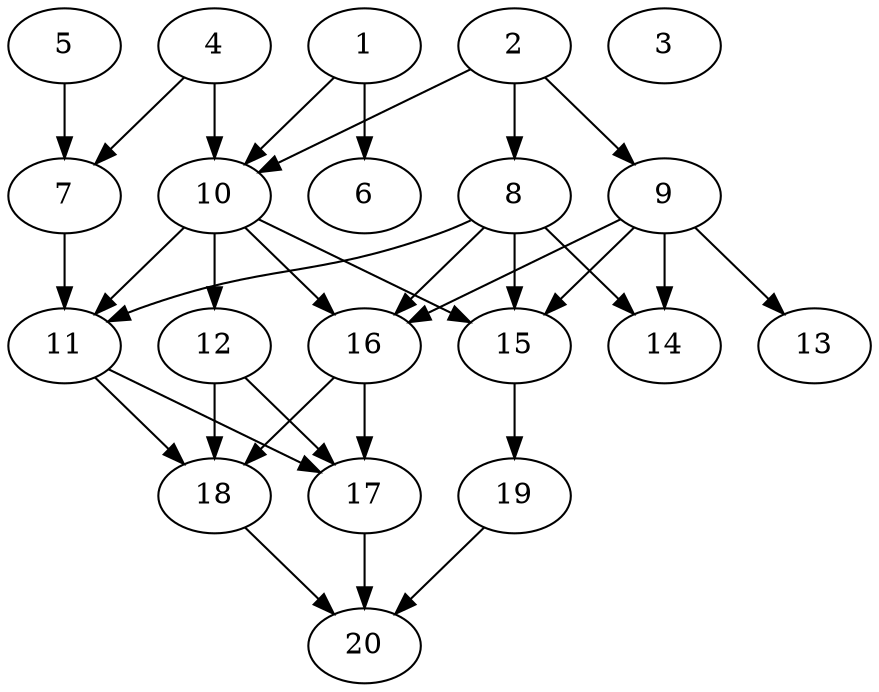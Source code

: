 // DAG automatically generated by daggen at Tue Jul 23 14:28:59 2019
// ./daggen --dot -n 20 --ccr 0.3 --fat 0.6 --regular 0.5 --density 0.7 --mindata 5242880 --maxdata 52428800 
digraph G {
  1 [size="66300587", alpha="0.18", expect_size="19890176"] 
  1 -> 6 [size ="19890176"]
  1 -> 10 [size ="19890176"]
  2 [size="143677440", alpha="0.01", expect_size="43103232"] 
  2 -> 8 [size ="43103232"]
  2 -> 9 [size ="43103232"]
  2 -> 10 [size ="43103232"]
  3 [size="59272533", alpha="0.03", expect_size="17781760"] 
  4 [size="116763307", alpha="0.16", expect_size="35028992"] 
  4 -> 7 [size ="35028992"]
  4 -> 10 [size ="35028992"]
  5 [size="61907627", alpha="0.03", expect_size="18572288"] 
  5 -> 7 [size ="18572288"]
  6 [size="33402880", alpha="0.15", expect_size="10020864"] 
  7 [size="94945280", alpha="0.03", expect_size="28483584"] 
  7 -> 11 [size ="28483584"]
  8 [size="37399893", alpha="0.16", expect_size="11219968"] 
  8 -> 11 [size ="11219968"]
  8 -> 14 [size ="11219968"]
  8 -> 15 [size ="11219968"]
  8 -> 16 [size ="11219968"]
  9 [size="167594667", alpha="0.03", expect_size="50278400"] 
  9 -> 13 [size ="50278400"]
  9 -> 14 [size ="50278400"]
  9 -> 15 [size ="50278400"]
  9 -> 16 [size ="50278400"]
  10 [size="66249387", alpha="0.05", expect_size="19874816"] 
  10 -> 11 [size ="19874816"]
  10 -> 12 [size ="19874816"]
  10 -> 15 [size ="19874816"]
  10 -> 16 [size ="19874816"]
  11 [size="62344533", alpha="0.13", expect_size="18703360"] 
  11 -> 17 [size ="18703360"]
  11 -> 18 [size ="18703360"]
  12 [size="43438080", alpha="0.16", expect_size="13031424"] 
  12 -> 17 [size ="13031424"]
  12 -> 18 [size ="13031424"]
  13 [size="54821547", alpha="0.13", expect_size="16446464"] 
  14 [size="76905813", alpha="0.04", expect_size="23071744"] 
  15 [size="47759360", alpha="0.07", expect_size="14327808"] 
  15 -> 19 [size ="14327808"]
  16 [size="75260587", alpha="0.02", expect_size="22578176"] 
  16 -> 17 [size ="22578176"]
  16 -> 18 [size ="22578176"]
  17 [size="37840213", alpha="0.01", expect_size="11352064"] 
  17 -> 20 [size ="11352064"]
  18 [size="58094933", alpha="0.10", expect_size="17428480"] 
  18 -> 20 [size ="17428480"]
  19 [size="29334187", alpha="0.15", expect_size="8800256"] 
  19 -> 20 [size ="8800256"]
  20 [size="56507733", alpha="0.09", expect_size="16952320"] 
}
